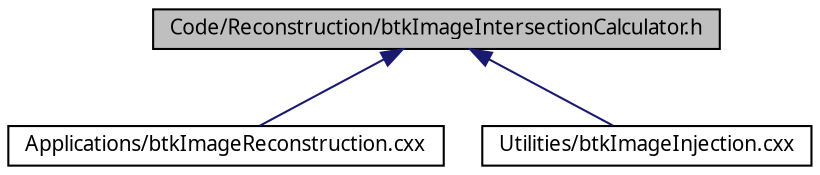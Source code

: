 digraph G
{
  edge [fontname="FreeSans.ttf",fontsize="10",labelfontname="FreeSans.ttf",labelfontsize="10"];
  node [fontname="FreeSans.ttf",fontsize="10",shape=record];
  Node1 [label="Code/Reconstruction/btkImageIntersectionCalculator.h",height=0.2,width=0.4,color="black", fillcolor="grey75", style="filled" fontcolor="black"];
  Node1 -> Node2 [dir=back,color="midnightblue",fontsize="10",style="solid",fontname="FreeSans.ttf"];
  Node2 [label="Applications/btkImageReconstruction.cxx",height=0.2,width=0.4,color="black", fillcolor="white", style="filled",URL="$btk_image_reconstruction_8cxx.html"];
  Node1 -> Node3 [dir=back,color="midnightblue",fontsize="10",style="solid",fontname="FreeSans.ttf"];
  Node3 [label="Utilities/btkImageInjection.cxx",height=0.2,width=0.4,color="black", fillcolor="white", style="filled",URL="$btk_image_injection_8cxx.html"];
}
